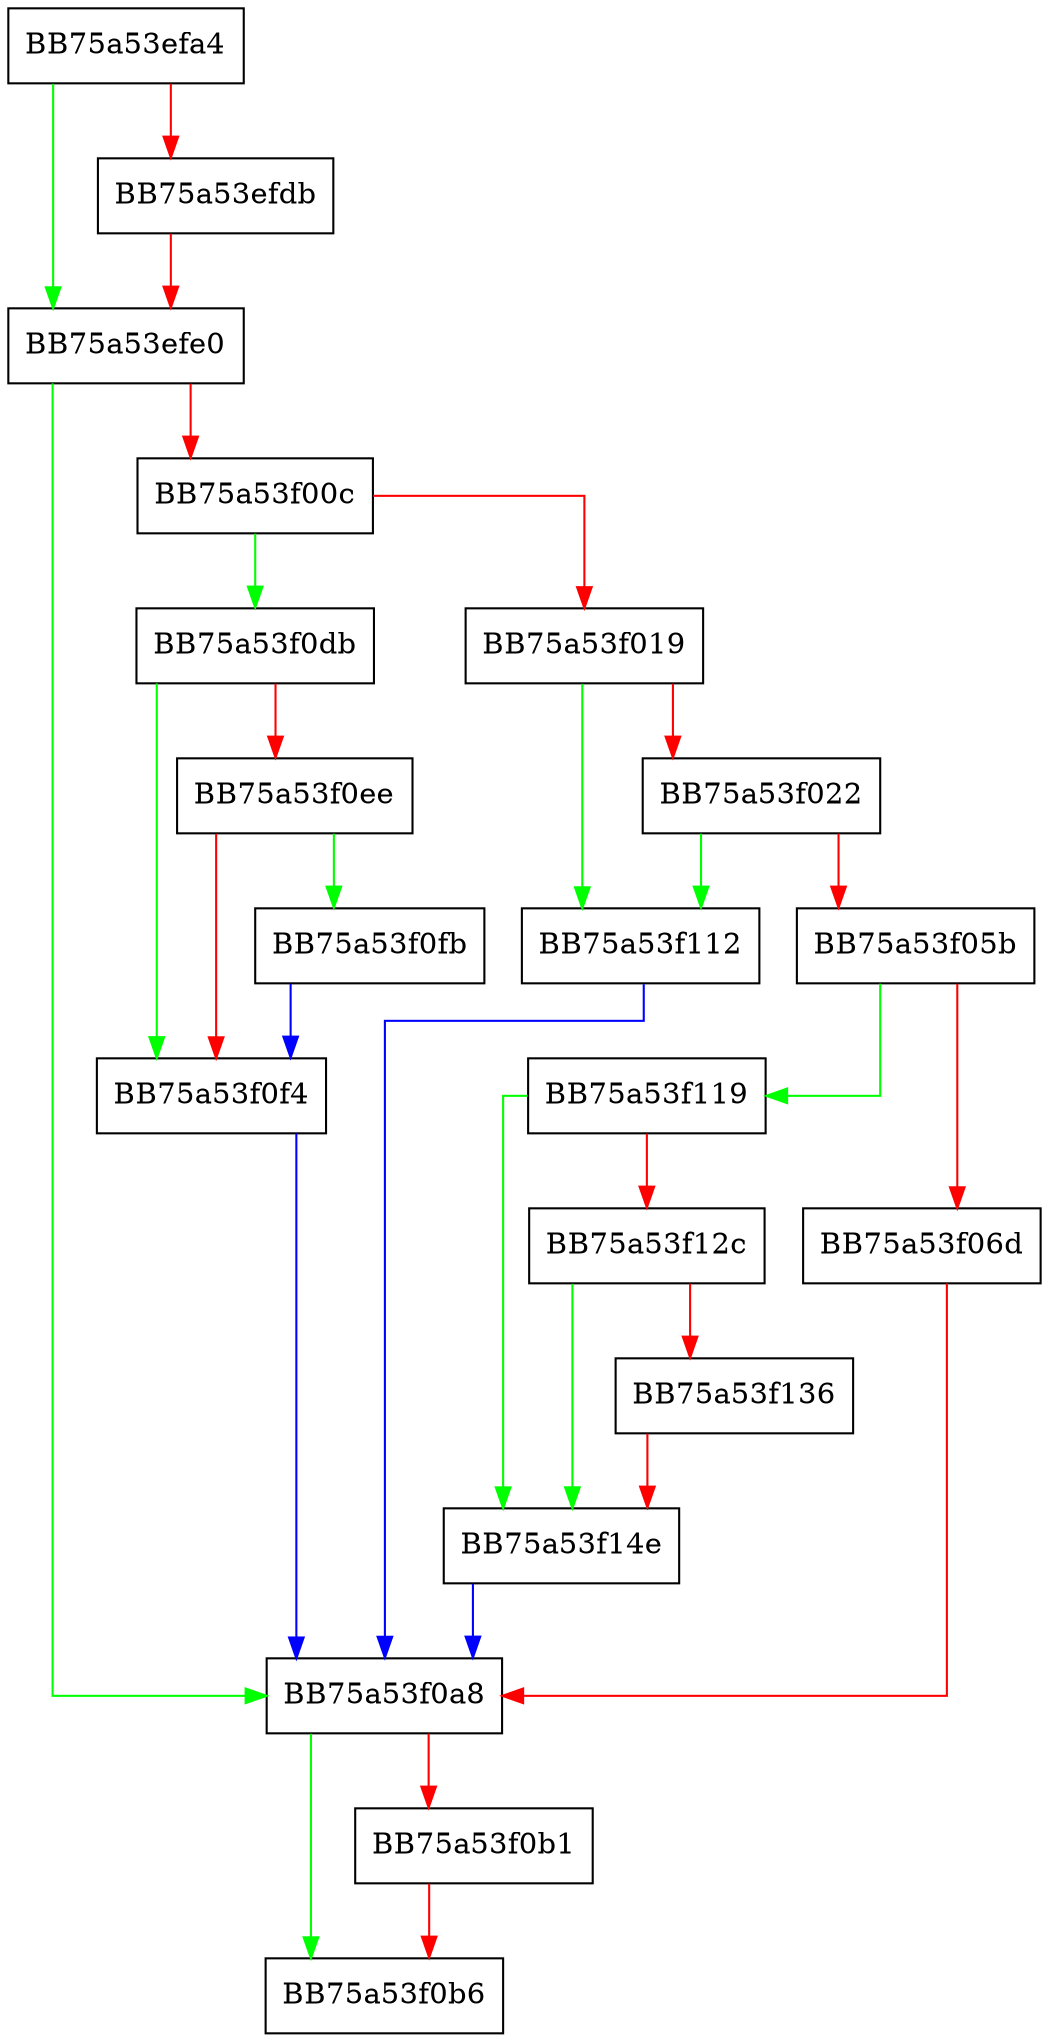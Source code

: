 digraph Attach {
  node [shape="box"];
  graph [splines=ortho];
  BB75a53efa4 -> BB75a53efe0 [color="green"];
  BB75a53efa4 -> BB75a53efdb [color="red"];
  BB75a53efdb -> BB75a53efe0 [color="red"];
  BB75a53efe0 -> BB75a53f0a8 [color="green"];
  BB75a53efe0 -> BB75a53f00c [color="red"];
  BB75a53f00c -> BB75a53f0db [color="green"];
  BB75a53f00c -> BB75a53f019 [color="red"];
  BB75a53f019 -> BB75a53f112 [color="green"];
  BB75a53f019 -> BB75a53f022 [color="red"];
  BB75a53f022 -> BB75a53f112 [color="green"];
  BB75a53f022 -> BB75a53f05b [color="red"];
  BB75a53f05b -> BB75a53f119 [color="green"];
  BB75a53f05b -> BB75a53f06d [color="red"];
  BB75a53f06d -> BB75a53f0a8 [color="red"];
  BB75a53f0a8 -> BB75a53f0b6 [color="green"];
  BB75a53f0a8 -> BB75a53f0b1 [color="red"];
  BB75a53f0b1 -> BB75a53f0b6 [color="red"];
  BB75a53f0db -> BB75a53f0f4 [color="green"];
  BB75a53f0db -> BB75a53f0ee [color="red"];
  BB75a53f0ee -> BB75a53f0fb [color="green"];
  BB75a53f0ee -> BB75a53f0f4 [color="red"];
  BB75a53f0f4 -> BB75a53f0a8 [color="blue"];
  BB75a53f0fb -> BB75a53f0f4 [color="blue"];
  BB75a53f112 -> BB75a53f0a8 [color="blue"];
  BB75a53f119 -> BB75a53f14e [color="green"];
  BB75a53f119 -> BB75a53f12c [color="red"];
  BB75a53f12c -> BB75a53f14e [color="green"];
  BB75a53f12c -> BB75a53f136 [color="red"];
  BB75a53f136 -> BB75a53f14e [color="red"];
  BB75a53f14e -> BB75a53f0a8 [color="blue"];
}